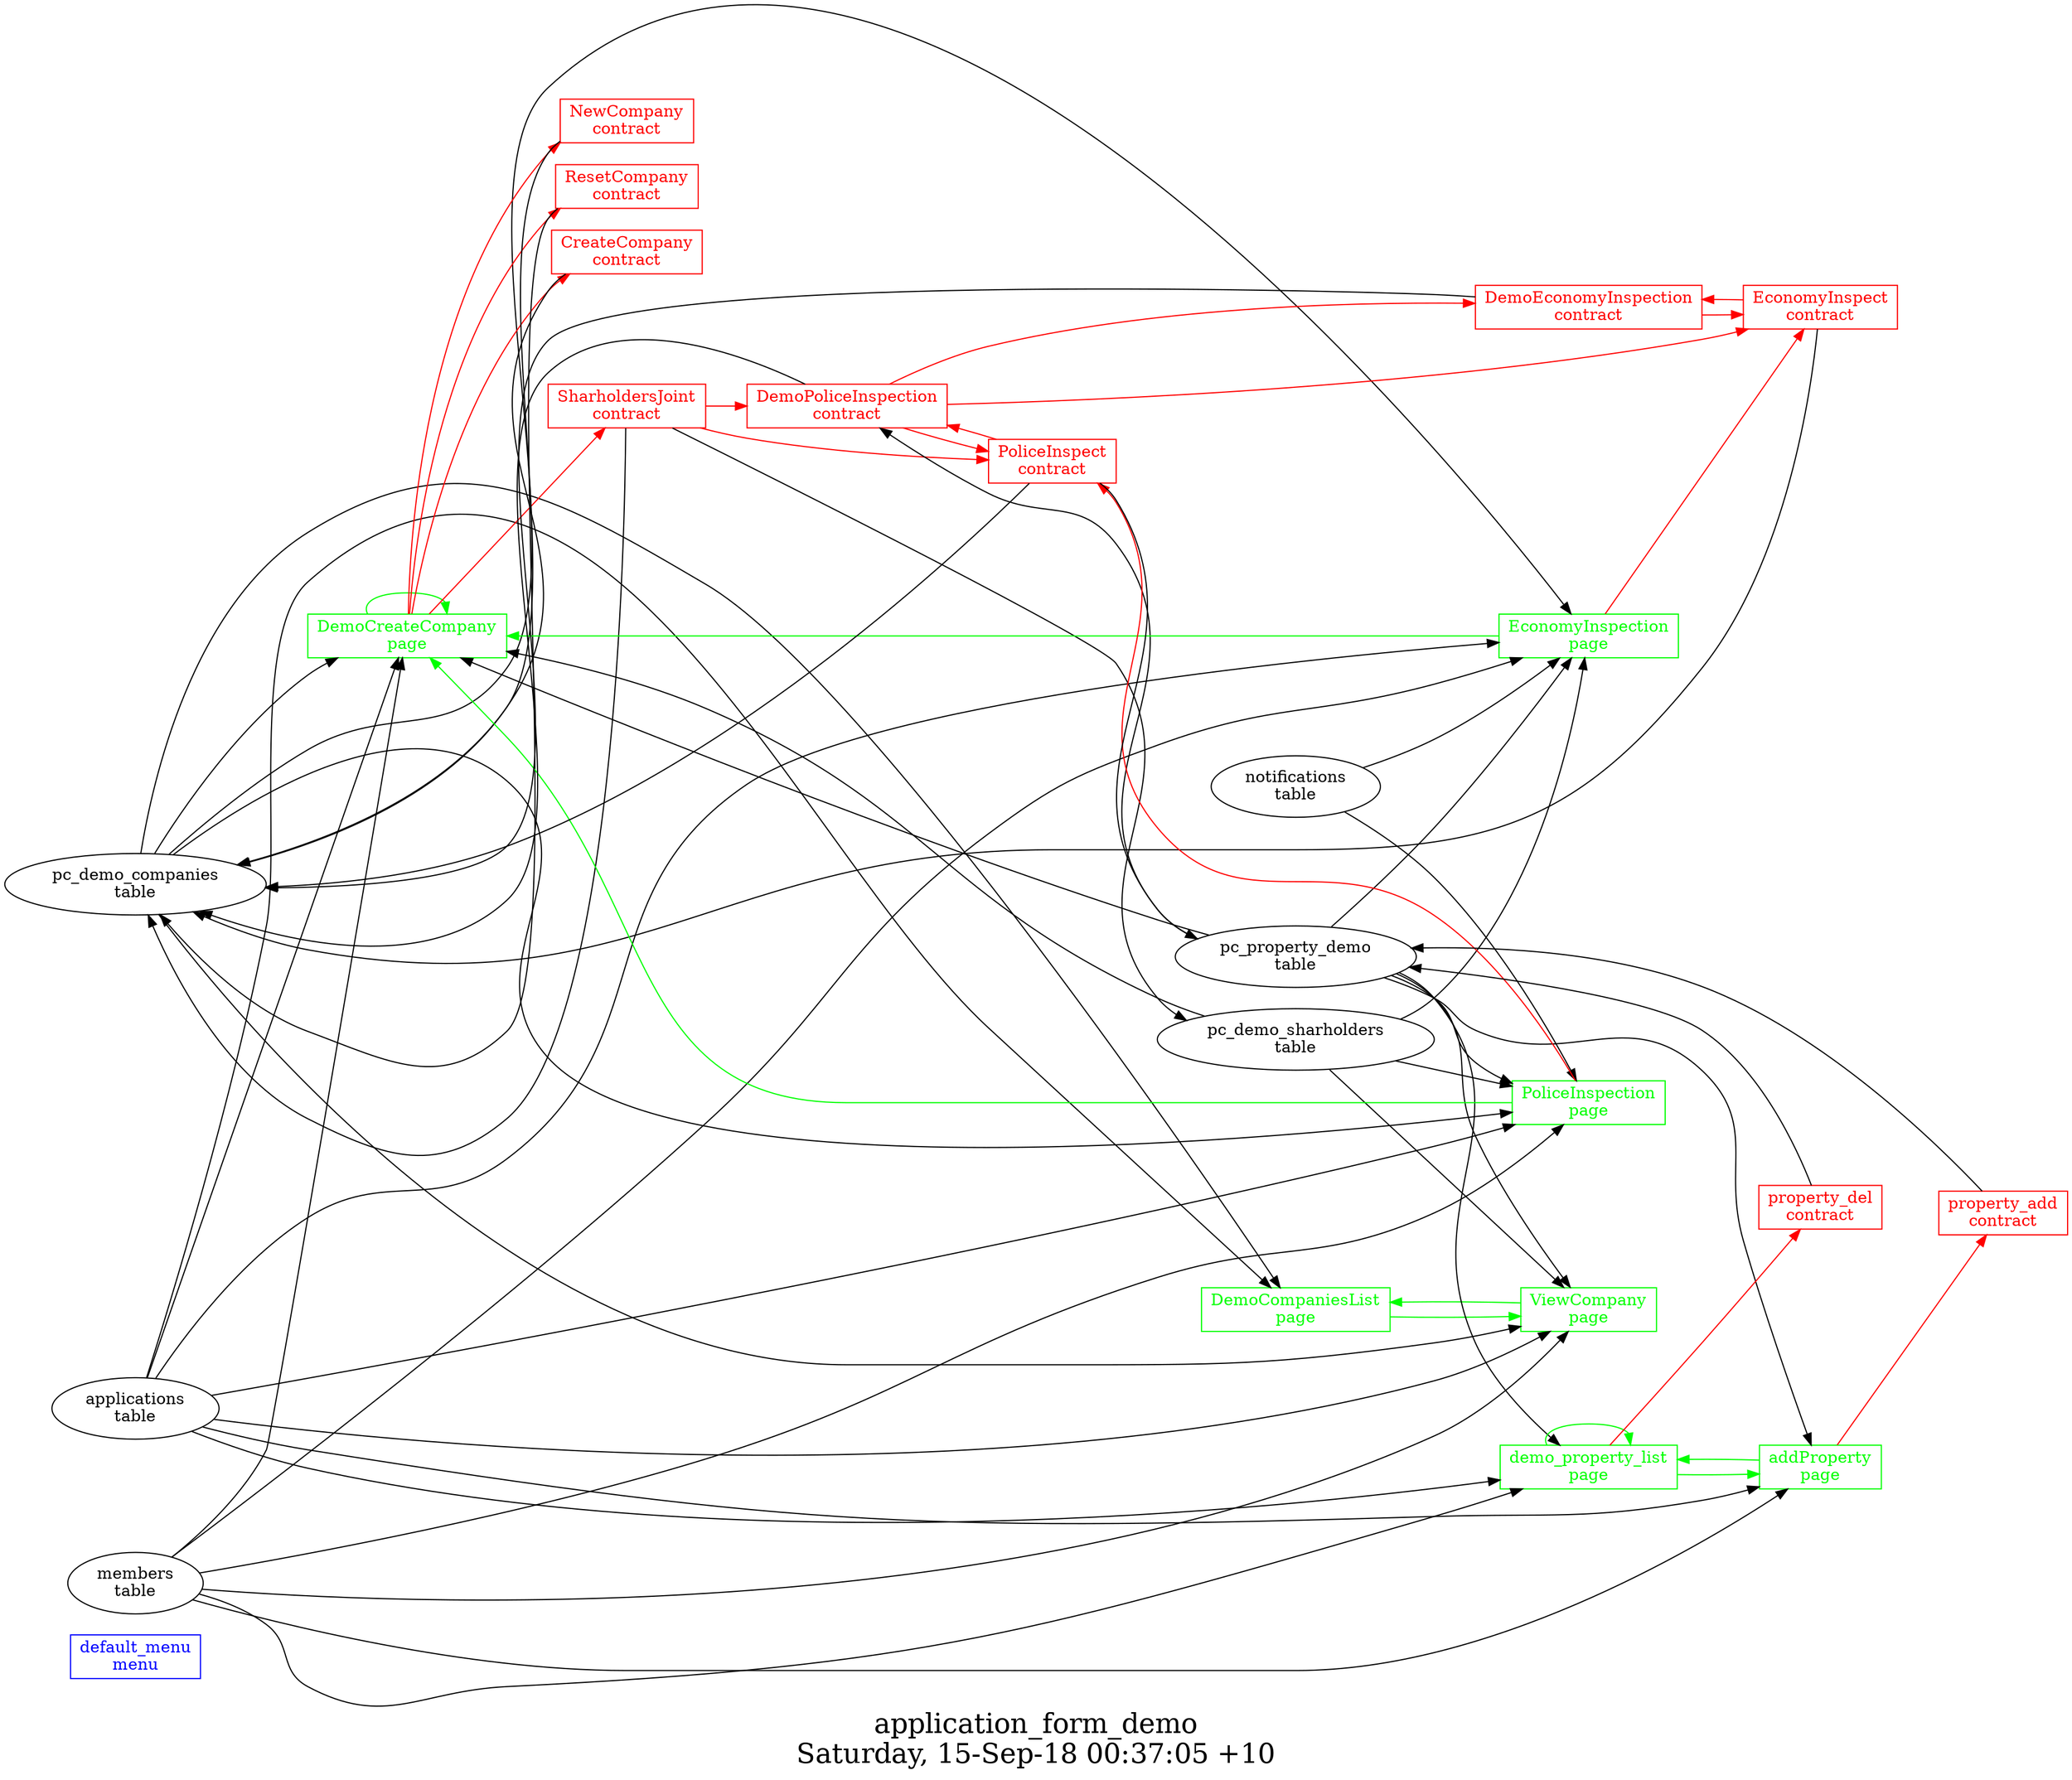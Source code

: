 digraph G {
fontsize="24";
label="application_form_demo\nSaturday, 15-Sep-18 00:37:05 +10";
nojustify=true;
ordering=out;
rankdir=LR;
size="30";
"default_menu\nmenu" [color=blue, fontcolor=blue, group=menus, shape=record];
"pc_demo_companies\ntable" -> "DemoCompaniesList\npage"
"applications\ntable" -> "DemoCompaniesList\npage"
"DemoCompaniesList\npage" -> "ViewCompany\npage"  [ color=green ]
"DemoCompaniesList\npage" [color=green, fontcolor=green, group=pages, shape=record];
"DemoCreateCompany\npage" -> "NewCompany\ncontract"  [ color=red ]
"DemoCreateCompany\npage" -> "ResetCompany\ncontract"  [ color=red ]
"DemoCreateCompany\npage" -> "CreateCompany\ncontract"  [ color=red ]
"DemoCreateCompany\npage" -> "SharholdersJoint\ncontract"  [ color=red ]
"applications\ntable" -> "DemoCreateCompany\npage"
"pc_demo_companies\ntable" -> "DemoCreateCompany\npage"
"members\ntable" -> "DemoCreateCompany\npage"
"pc_demo_sharholders\ntable" -> "DemoCreateCompany\npage"
"pc_property_demo\ntable" -> "DemoCreateCompany\npage"
"DemoCreateCompany\npage" -> "DemoCreateCompany\npage"  [ color=green ]
"DemoCreateCompany\npage" [color=green, fontcolor=green, group=pages, shape=record];
"EconomyInspection\npage" -> "EconomyInspect\ncontract"  [ color=red ]
"notifications\ntable" -> "EconomyInspection\npage"
"pc_demo_companies\ntable" -> "EconomyInspection\npage"
"pc_property_demo\ntable" -> "EconomyInspection\npage"
"applications\ntable" -> "EconomyInspection\npage"
"pc_demo_sharholders\ntable" -> "EconomyInspection\npage"
"members\ntable" -> "EconomyInspection\npage"
"EconomyInspection\npage" -> "DemoCreateCompany\npage"  [ color=green ]
"EconomyInspection\npage" [color=green, fontcolor=green, group=pages, shape=record];
"PoliceInspection\npage" -> "PoliceInspect\ncontract"  [ color=red ]
"notifications\ntable" -> "PoliceInspection\npage"
"pc_demo_companies\ntable" -> "PoliceInspection\npage"
"pc_property_demo\ntable" -> "PoliceInspection\npage"
"applications\ntable" -> "PoliceInspection\npage"
"pc_demo_sharholders\ntable" -> "PoliceInspection\npage"
"members\ntable" -> "PoliceInspection\npage"
"PoliceInspection\npage" -> "DemoCreateCompany\npage"  [ color=green ]
"PoliceInspection\npage" [color=green, fontcolor=green, group=pages, shape=record];
"pc_demo_companies\ntable" -> "ViewCompany\npage"
"pc_property_demo\ntable" -> "ViewCompany\npage"
"applications\ntable" -> "ViewCompany\npage"
"pc_demo_sharholders\ntable" -> "ViewCompany\npage"
"members\ntable" -> "ViewCompany\npage"
"ViewCompany\npage" -> "DemoCompaniesList\npage"  [ color=green ]
"ViewCompany\npage" [color=green, fontcolor=green, group=pages, shape=record];
"addProperty\npage" -> "property_add\ncontract"  [ color=red ]
"applications\ntable" -> "addProperty\npage"
"pc_property_demo\ntable" -> "addProperty\npage"
"members\ntable" -> "addProperty\npage"
"addProperty\npage" -> "demo_property_list\npage"  [ color=green ]
"addProperty\npage" [color=green, fontcolor=green, group=pages, shape=record];
"demo_property_list\npage" -> "property_del\ncontract"  [ color=red ]
"pc_property_demo\ntable" -> "demo_property_list\npage"
"applications\ntable" -> "demo_property_list\npage"
"members\ntable" -> "demo_property_list\npage"
"demo_property_list\npage" -> "demo_property_list\npage"  [ color=green ]
"demo_property_list\npage" -> "addProperty\npage"  [ color=green ]
"demo_property_list\npage" [color=green, fontcolor=green, group=pages, shape=record];
"CreateCompany\ncontract" -> "pc_demo_companies\ntable"  [ color="" ]
"CreateCompany\ncontract" [color=red, fontcolor=red, group=contracts, shape=record];
"DemoEconomyInspection\ncontract" -> "EconomyInspect\ncontract"  [ color=red ]
"DemoEconomyInspection\ncontract" -> "pc_demo_companies\ntable"  [ color="" ]
"DemoEconomyInspection\ncontract" [color=red, fontcolor=red, group=contracts, shape=record];
"DemoPoliceInspection\ncontract" -> "DemoEconomyInspection\ncontract"  [ color=red ]
"DemoPoliceInspection\ncontract" -> "EconomyInspect\ncontract"  [ color=red ]
"DemoPoliceInspection\ncontract" -> "PoliceInspect\ncontract"  [ color=red ]
"DemoPoliceInspection\ncontract" -> "pc_demo_companies\ntable"  [ color="" ]
"pc_property_demo\ntable" -> "DemoPoliceInspection\ncontract"
"DemoPoliceInspection\ncontract" [color=red, fontcolor=red, group=contracts, shape=record];
"EconomyInspect\ncontract" -> "DemoEconomyInspection\ncontract"  [ color=red ]
"EconomyInspect\ncontract" -> "pc_demo_companies\ntable"  [ color="" ]
"EconomyInspect\ncontract" [color=red, fontcolor=red, group=contracts, shape=record];
"NewCompany\ncontract" -> "pc_demo_companies\ntable"  [ color="" ]
"NewCompany\ncontract" [color=red, fontcolor=red, group=contracts, shape=record];
"PoliceInspect\ncontract" -> "DemoPoliceInspection\ncontract"  [ color=red ]
"PoliceInspect\ncontract" -> "pc_demo_companies\ntable"  [ color="" ]
"PoliceInspect\ncontract" -> "pc_property_demo\ntable"  [ color="" ]
"PoliceInspect\ncontract" [color=red, fontcolor=red, group=contracts, shape=record];
"ResetCompany\ncontract" -> "pc_demo_companies\ntable"  [ color="" ]
"ResetCompany\ncontract" [color=red, fontcolor=red, group=contracts, shape=record];
"SharholdersJoint\ncontract" -> "DemoPoliceInspection\ncontract"  [ color=red ]
"SharholdersJoint\ncontract" -> "PoliceInspect\ncontract"  [ color=red ]
"SharholdersJoint\ncontract" -> "pc_demo_sharholders\ntable"  [ color="" ]
"SharholdersJoint\ncontract" -> "pc_demo_companies\ntable"  [ color="" ]
"SharholdersJoint\ncontract" [color=red, fontcolor=red, group=contracts, shape=record];
"property_add\ncontract" -> "pc_property_demo\ntable"  [ color="" ]
"property_add\ncontract" [color=red, fontcolor=red, group=contracts, shape=record];
"property_del\ncontract" -> "pc_property_demo\ntable"  [ color="" ]
"property_del\ncontract" [color=red, fontcolor=red, group=contracts, shape=record];
"pc_demo_companies\ntable" [color="", fontcolor="", group=tables, shape=""];
"pc_demo_sharholders\ntable" [color="", fontcolor="", group=tables, shape=""];
"pc_property_demo\ntable" [color="", fontcolor="", group=tables, shape=""];
}
